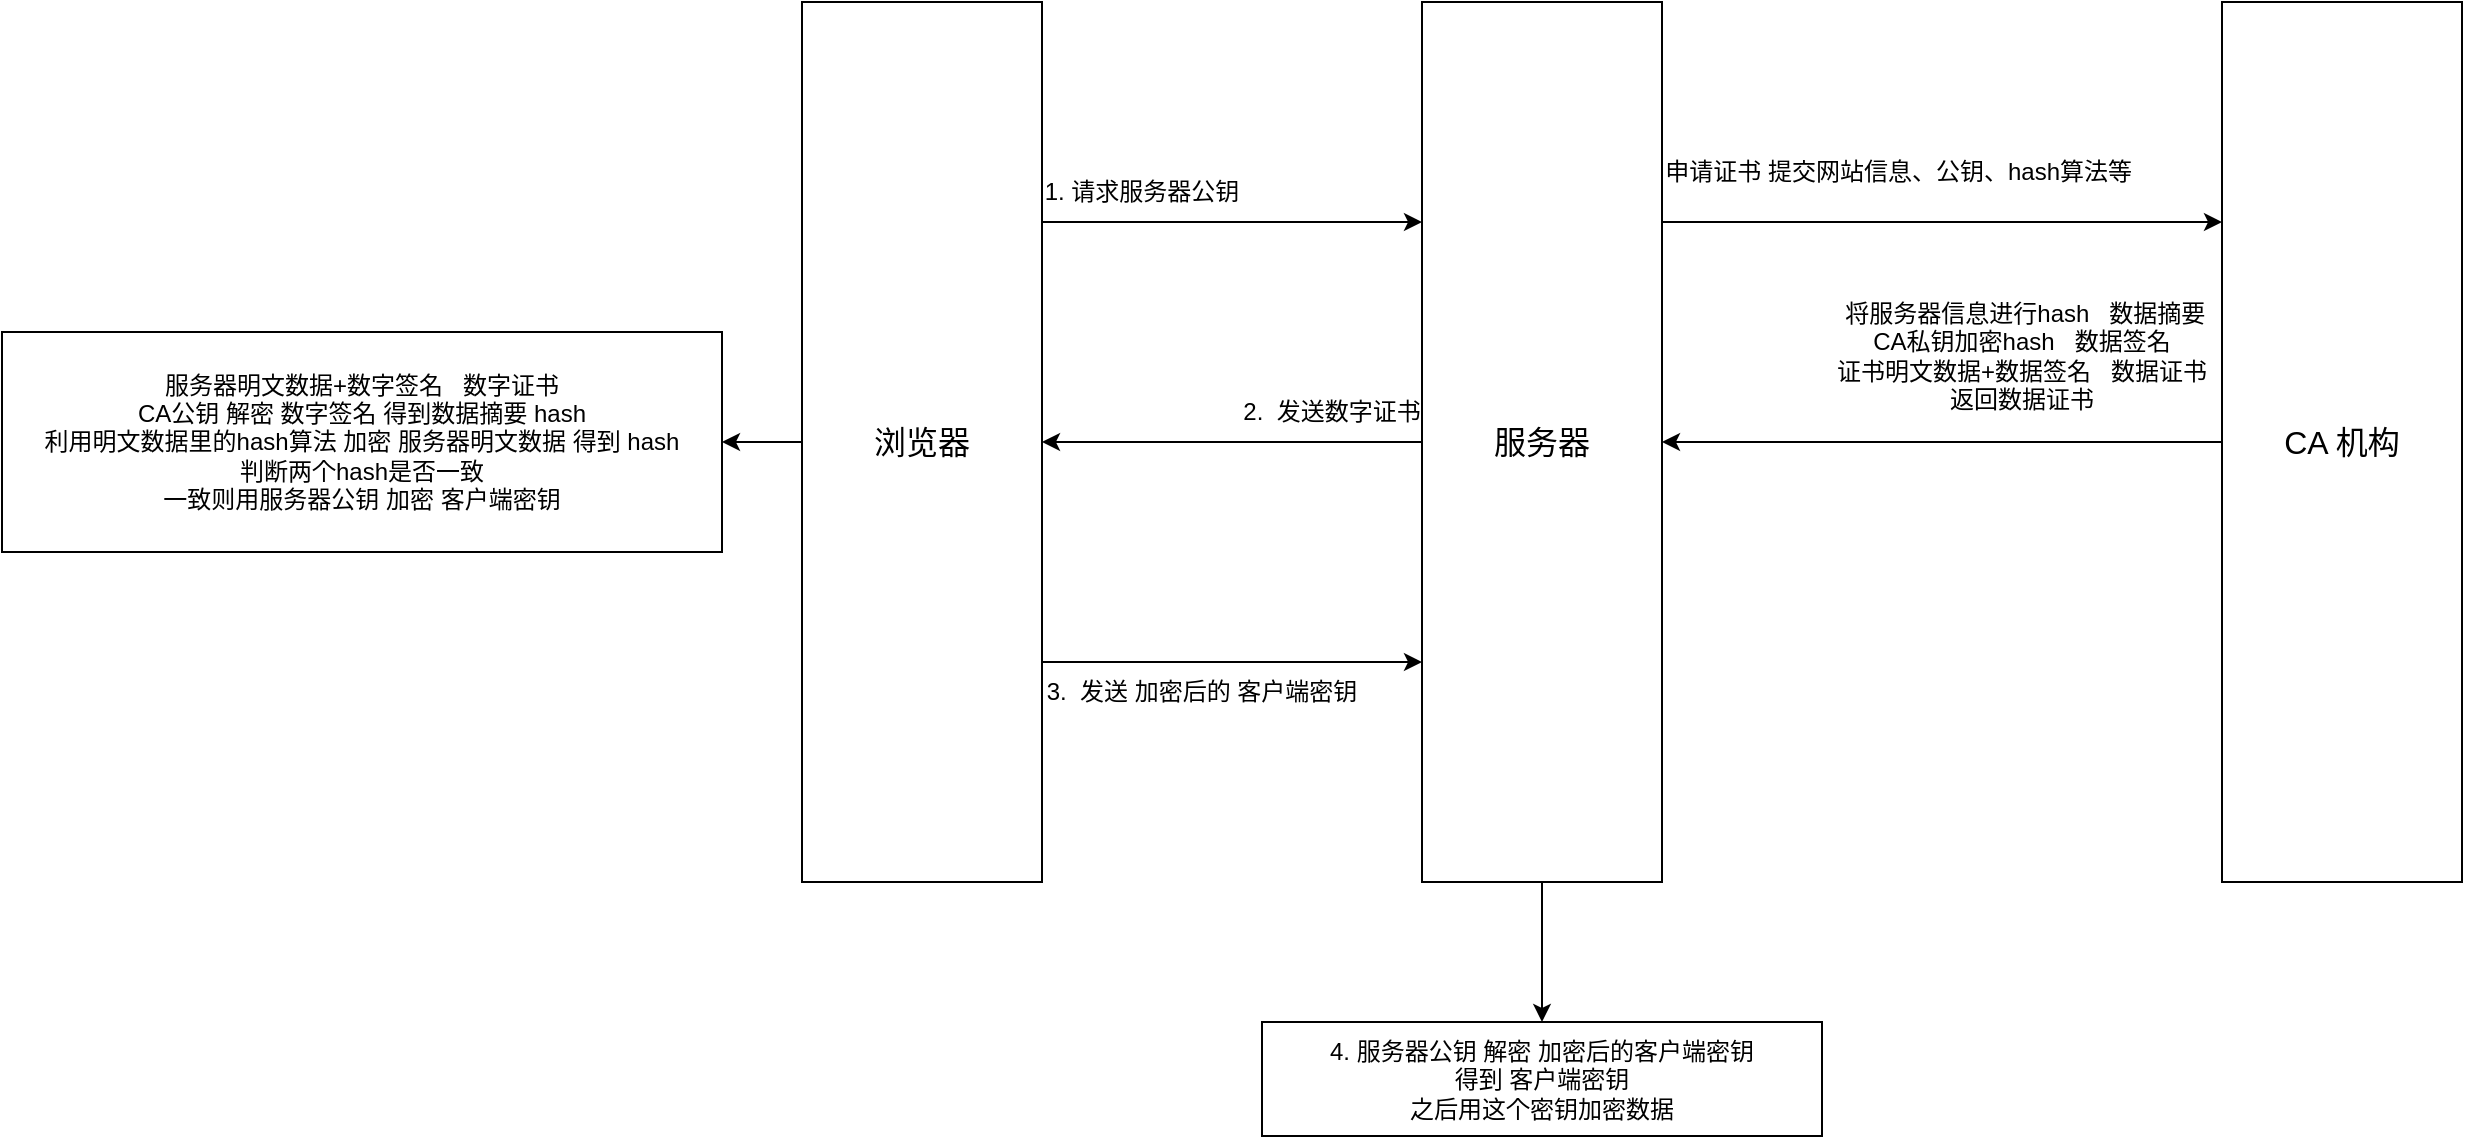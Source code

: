 <mxfile version="14.6.6" type="github">
  <diagram id="U-4tc1MgvWtWsQybKFCY" name="第 1 页">
    <mxGraphModel dx="2249" dy="762" grid="1" gridSize="10" guides="1" tooltips="1" connect="1" arrows="1" fold="1" page="1" pageScale="1" pageWidth="827" pageHeight="1169" math="0" shadow="0">
      <root>
        <mxCell id="0" />
        <mxCell id="1" parent="0" />
        <mxCell id="w_0JxuRFHpsOuWEEec5f-18" style="edgeStyle=orthogonalEdgeStyle;rounded=0;orthogonalLoop=1;jettySize=auto;html=1;exitX=1;exitY=0.75;exitDx=0;exitDy=0;entryX=0;entryY=0.75;entryDx=0;entryDy=0;" edge="1" parent="1" source="w_0JxuRFHpsOuWEEec5f-2" target="w_0JxuRFHpsOuWEEec5f-3">
          <mxGeometry relative="1" as="geometry" />
        </mxCell>
        <mxCell id="w_0JxuRFHpsOuWEEec5f-28" style="edgeStyle=orthogonalEdgeStyle;rounded=0;orthogonalLoop=1;jettySize=auto;html=1;entryX=1;entryY=0.5;entryDx=0;entryDy=0;" edge="1" parent="1" source="w_0JxuRFHpsOuWEEec5f-2" target="w_0JxuRFHpsOuWEEec5f-27">
          <mxGeometry relative="1" as="geometry" />
        </mxCell>
        <mxCell id="w_0JxuRFHpsOuWEEec5f-33" style="edgeStyle=orthogonalEdgeStyle;rounded=0;orthogonalLoop=1;jettySize=auto;html=1;exitX=1;exitY=0.25;exitDx=0;exitDy=0;entryX=0;entryY=0.25;entryDx=0;entryDy=0;" edge="1" parent="1" source="w_0JxuRFHpsOuWEEec5f-2" target="w_0JxuRFHpsOuWEEec5f-3">
          <mxGeometry relative="1" as="geometry" />
        </mxCell>
        <mxCell id="w_0JxuRFHpsOuWEEec5f-2" value="&lt;font style=&quot;font-size: 16px&quot;&gt;浏览器&lt;/font&gt;" style="rounded=0;whiteSpace=wrap;html=1;" vertex="1" parent="1">
          <mxGeometry x="-30" y="40" width="120" height="440" as="geometry" />
        </mxCell>
        <mxCell id="w_0JxuRFHpsOuWEEec5f-17" style="edgeStyle=orthogonalEdgeStyle;rounded=0;orthogonalLoop=1;jettySize=auto;html=1;exitX=0;exitY=0.5;exitDx=0;exitDy=0;" edge="1" parent="1" source="w_0JxuRFHpsOuWEEec5f-3" target="w_0JxuRFHpsOuWEEec5f-2">
          <mxGeometry relative="1" as="geometry">
            <Array as="points">
              <mxPoint x="40" y="260" />
              <mxPoint x="40" y="260" />
            </Array>
          </mxGeometry>
        </mxCell>
        <mxCell id="w_0JxuRFHpsOuWEEec5f-21" style="edgeStyle=orthogonalEdgeStyle;rounded=0;orthogonalLoop=1;jettySize=auto;html=1;exitX=1;exitY=0.25;exitDx=0;exitDy=0;entryX=0;entryY=0.25;entryDx=0;entryDy=0;" edge="1" parent="1" source="w_0JxuRFHpsOuWEEec5f-3" target="w_0JxuRFHpsOuWEEec5f-20">
          <mxGeometry relative="1" as="geometry" />
        </mxCell>
        <mxCell id="w_0JxuRFHpsOuWEEec5f-30" style="edgeStyle=orthogonalEdgeStyle;rounded=0;orthogonalLoop=1;jettySize=auto;html=1;exitX=0.5;exitY=1;exitDx=0;exitDy=0;entryX=0.5;entryY=0;entryDx=0;entryDy=0;" edge="1" parent="1" source="w_0JxuRFHpsOuWEEec5f-3" target="w_0JxuRFHpsOuWEEec5f-31">
          <mxGeometry relative="1" as="geometry">
            <mxPoint x="340" y="550" as="targetPoint" />
          </mxGeometry>
        </mxCell>
        <mxCell id="w_0JxuRFHpsOuWEEec5f-3" value="&lt;font style=&quot;font-size: 16px&quot;&gt;服务器&lt;/font&gt;" style="rounded=0;whiteSpace=wrap;html=1;" vertex="1" parent="1">
          <mxGeometry x="280" y="40" width="120" height="440" as="geometry" />
        </mxCell>
        <mxCell id="w_0JxuRFHpsOuWEEec5f-5" value="1. 请求服务器公钥" style="text;html=1;strokeColor=none;fillColor=none;align=center;verticalAlign=middle;whiteSpace=wrap;rounded=0;" vertex="1" parent="1">
          <mxGeometry x="70" y="120" width="140" height="30" as="geometry" />
        </mxCell>
        <mxCell id="w_0JxuRFHpsOuWEEec5f-8" value="2.&amp;nbsp; 发送数字证书" style="text;html=1;strokeColor=none;fillColor=none;align=center;verticalAlign=middle;whiteSpace=wrap;rounded=0;" vertex="1" parent="1">
          <mxGeometry x="160" y="230" width="150" height="30" as="geometry" />
        </mxCell>
        <mxCell id="w_0JxuRFHpsOuWEEec5f-12" value="3.&amp;nbsp; 发送 加密后的 客户端密钥" style="text;html=1;strokeColor=none;fillColor=none;align=center;verticalAlign=middle;whiteSpace=wrap;rounded=0;" vertex="1" parent="1">
          <mxGeometry x="80" y="370" width="180" height="30" as="geometry" />
        </mxCell>
        <mxCell id="w_0JxuRFHpsOuWEEec5f-23" style="edgeStyle=orthogonalEdgeStyle;rounded=0;orthogonalLoop=1;jettySize=auto;html=1;exitX=0;exitY=0.5;exitDx=0;exitDy=0;entryX=1;entryY=0.5;entryDx=0;entryDy=0;" edge="1" parent="1" source="w_0JxuRFHpsOuWEEec5f-20" target="w_0JxuRFHpsOuWEEec5f-3">
          <mxGeometry relative="1" as="geometry" />
        </mxCell>
        <mxCell id="w_0JxuRFHpsOuWEEec5f-20" value="&lt;span style=&quot;font-size: 16px&quot;&gt;CA 机构&lt;/span&gt;" style="rounded=0;whiteSpace=wrap;html=1;" vertex="1" parent="1">
          <mxGeometry x="680" y="40" width="120" height="440" as="geometry" />
        </mxCell>
        <mxCell id="w_0JxuRFHpsOuWEEec5f-22" value="&amp;nbsp; 申请证书 提交网站信息、公钥、hash算法等" style="text;html=1;strokeColor=none;fillColor=none;align=center;verticalAlign=middle;whiteSpace=wrap;rounded=0;" vertex="1" parent="1">
          <mxGeometry x="390" y="110" width="250" height="30" as="geometry" />
        </mxCell>
        <mxCell id="w_0JxuRFHpsOuWEEec5f-24" value="&amp;nbsp;将服务器信息进行hash&amp;nbsp; &amp;nbsp;数据摘要&lt;br&gt;CA私钥加密hash&amp;nbsp; &amp;nbsp;数据签名&lt;br&gt;证书明文数据+数据签名&amp;nbsp; &amp;nbsp;数据证书&lt;br&gt;返回数据证书" style="text;html=1;strokeColor=none;fillColor=none;align=center;verticalAlign=middle;whiteSpace=wrap;rounded=0;spacingTop=4;" vertex="1" parent="1">
          <mxGeometry x="470" y="180" width="220" height="70" as="geometry" />
        </mxCell>
        <mxCell id="w_0JxuRFHpsOuWEEec5f-27" value="服务器明文数据+数字签名&amp;nbsp; &amp;nbsp;数字证书&lt;br&gt;CA公钥 解密 数字签名 得到数据摘要 hash&lt;br&gt;利用明文数据里的hash算法 加密 服务器明文数据 得到 hash&lt;br&gt;判断两个hash是否一致&lt;br&gt;一致则用服务器公钥 加密 客户端密钥" style="rounded=0;whiteSpace=wrap;html=1;" vertex="1" parent="1">
          <mxGeometry x="-430" y="205" width="360" height="110" as="geometry" />
        </mxCell>
        <mxCell id="w_0JxuRFHpsOuWEEec5f-31" value="4. 服务器公钥 解密 加密后的客户端密钥&lt;br&gt;得到 客户端密钥&lt;br&gt;之后用这个密钥加密数据" style="rounded=0;whiteSpace=wrap;html=1;" vertex="1" parent="1">
          <mxGeometry x="200" y="550" width="280" height="57" as="geometry" />
        </mxCell>
      </root>
    </mxGraphModel>
  </diagram>
</mxfile>
